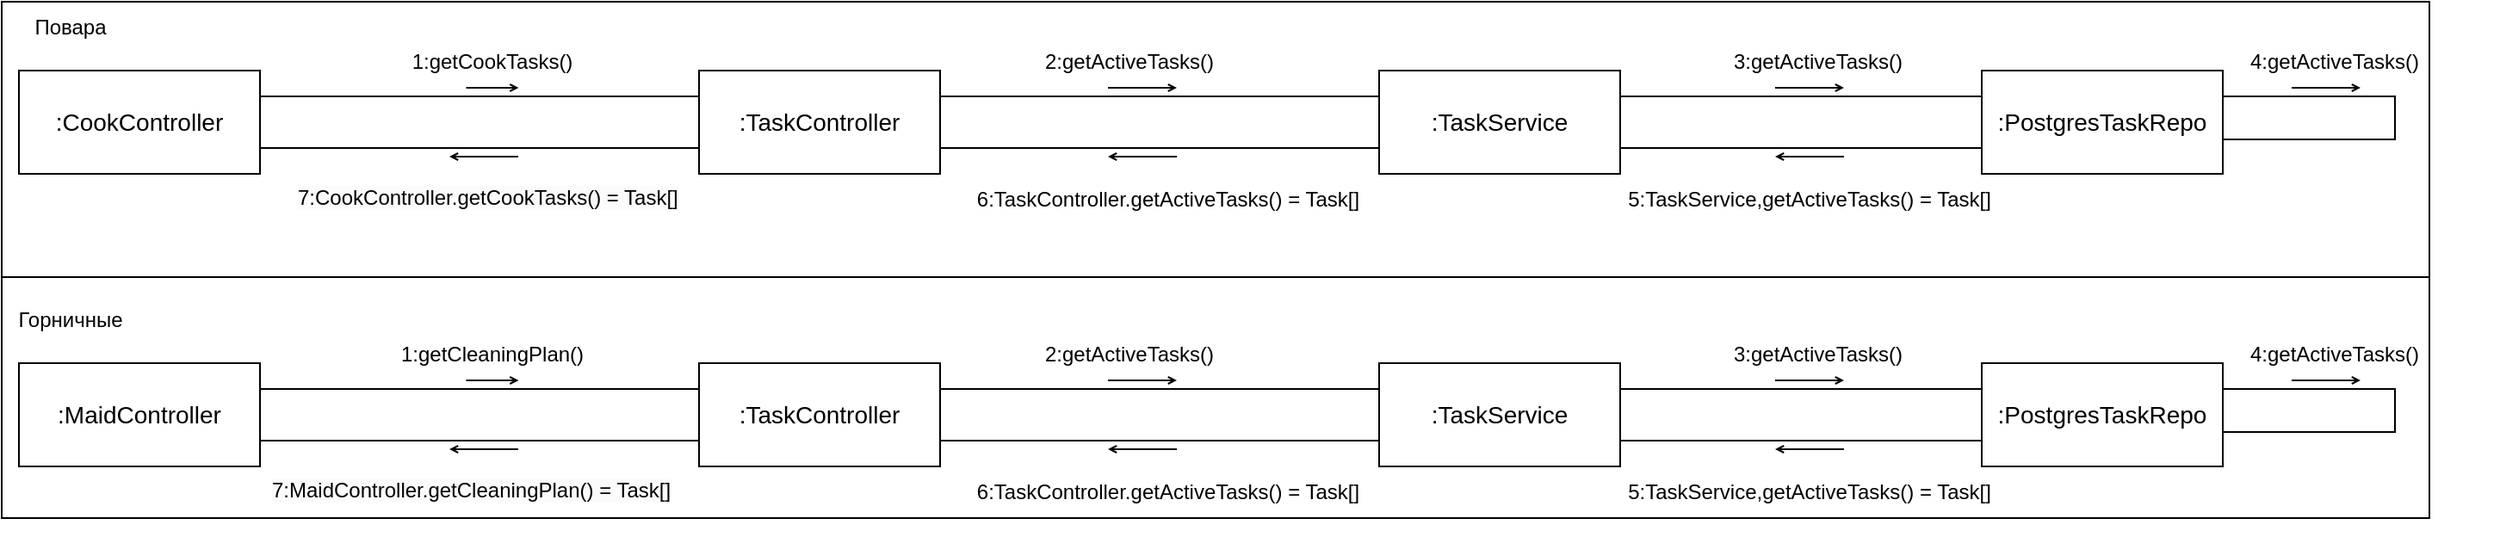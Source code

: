<mxfile version="22.1.5" type="device">
  <diagram name="Страница — 1" id="4zZFffurlrl-bASGn2sT">
    <mxGraphModel dx="2017" dy="1053" grid="1" gridSize="10" guides="1" tooltips="1" connect="1" arrows="1" fold="1" page="1" pageScale="1" pageWidth="3300" pageHeight="2339" math="0" shadow="0">
      <root>
        <mxCell id="0" />
        <mxCell id="1" parent="0" />
        <mxCell id="2JCTQVkfjINHfoPqzNRB-141" value="" style="rounded=0;whiteSpace=wrap;html=1;" vertex="1" parent="1">
          <mxGeometry x="120" y="920" width="1410" height="150" as="geometry" />
        </mxCell>
        <mxCell id="2JCTQVkfjINHfoPqzNRB-139" value="" style="rounded=0;whiteSpace=wrap;html=1;" vertex="1" parent="1">
          <mxGeometry x="120" y="770" width="1410" height="160" as="geometry" />
        </mxCell>
        <mxCell id="2JCTQVkfjINHfoPqzNRB-101" style="edgeStyle=orthogonalEdgeStyle;rounded=0;orthogonalLoop=1;jettySize=auto;html=1;exitX=1;exitY=0.25;exitDx=0;exitDy=0;entryX=0;entryY=0.25;entryDx=0;entryDy=0;endArrow=none;endFill=0;" edge="1" parent="1" source="2JCTQVkfjINHfoPqzNRB-1" target="2JCTQVkfjINHfoPqzNRB-2">
          <mxGeometry relative="1" as="geometry" />
        </mxCell>
        <mxCell id="2JCTQVkfjINHfoPqzNRB-1" value="&lt;font style=&quot;font-size: 14px;&quot;&gt;:CookController&lt;/font&gt;" style="rounded=0;whiteSpace=wrap;html=1;" vertex="1" parent="1">
          <mxGeometry x="130" y="810" width="140" height="60" as="geometry" />
        </mxCell>
        <mxCell id="2JCTQVkfjINHfoPqzNRB-92" style="edgeStyle=orthogonalEdgeStyle;rounded=0;orthogonalLoop=1;jettySize=auto;html=1;exitX=1;exitY=0.25;exitDx=0;exitDy=0;entryX=0;entryY=0.25;entryDx=0;entryDy=0;endArrow=none;endFill=0;" edge="1" parent="1" source="2JCTQVkfjINHfoPqzNRB-2" target="2JCTQVkfjINHfoPqzNRB-90">
          <mxGeometry relative="1" as="geometry" />
        </mxCell>
        <mxCell id="2JCTQVkfjINHfoPqzNRB-102" style="edgeStyle=orthogonalEdgeStyle;rounded=0;orthogonalLoop=1;jettySize=auto;html=1;exitX=0;exitY=0.75;exitDx=0;exitDy=0;entryX=1;entryY=0.75;entryDx=0;entryDy=0;endArrow=none;endFill=0;" edge="1" parent="1" source="2JCTQVkfjINHfoPqzNRB-2" target="2JCTQVkfjINHfoPqzNRB-1">
          <mxGeometry relative="1" as="geometry" />
        </mxCell>
        <mxCell id="2JCTQVkfjINHfoPqzNRB-103" style="edgeStyle=orthogonalEdgeStyle;rounded=0;orthogonalLoop=1;jettySize=auto;html=1;exitX=1;exitY=0.75;exitDx=0;exitDy=0;entryX=0;entryY=0.75;entryDx=0;entryDy=0;endArrow=none;endFill=0;" edge="1" parent="1" source="2JCTQVkfjINHfoPqzNRB-2" target="2JCTQVkfjINHfoPqzNRB-90">
          <mxGeometry relative="1" as="geometry" />
        </mxCell>
        <mxCell id="2JCTQVkfjINHfoPqzNRB-2" value="&lt;font style=&quot;font-size: 14px;&quot;&gt;:TaskController&lt;/font&gt;" style="rounded=0;whiteSpace=wrap;html=1;" vertex="1" parent="1">
          <mxGeometry x="525" y="810" width="140" height="60" as="geometry" />
        </mxCell>
        <mxCell id="2JCTQVkfjINHfoPqzNRB-12" value="" style="endArrow=open;html=1;rounded=0;strokeWidth=1;jumpSize=6;startSize=4;endSize=3;endFill=0;" edge="1" parent="1">
          <mxGeometry width="50" height="50" relative="1" as="geometry">
            <mxPoint x="389.76" y="820" as="sourcePoint" />
            <mxPoint x="420.24" y="820" as="targetPoint" />
          </mxGeometry>
        </mxCell>
        <mxCell id="2JCTQVkfjINHfoPqzNRB-17" value="1:getCookTasks()" style="text;html=1;strokeColor=none;fillColor=none;align=center;verticalAlign=middle;whiteSpace=wrap;rounded=0;" vertex="1" parent="1">
          <mxGeometry x="375" y="790" width="60" height="30" as="geometry" />
        </mxCell>
        <mxCell id="2JCTQVkfjINHfoPqzNRB-65" value="" style="endArrow=open;html=1;rounded=0;strokeWidth=1;jumpSize=6;startSize=4;endSize=3;endFill=0;" edge="1" parent="1">
          <mxGeometry width="50" height="50" relative="1" as="geometry">
            <mxPoint x="762.5" y="820" as="sourcePoint" />
            <mxPoint x="802.5" y="820" as="targetPoint" />
          </mxGeometry>
        </mxCell>
        <mxCell id="2JCTQVkfjINHfoPqzNRB-67" value="2:getActiveTasks()" style="text;html=1;strokeColor=none;fillColor=none;align=center;verticalAlign=middle;whiteSpace=wrap;rounded=0;" vertex="1" parent="1">
          <mxGeometry x="680" y="790" width="189.99" height="30" as="geometry" />
        </mxCell>
        <mxCell id="2JCTQVkfjINHfoPqzNRB-89" value="" style="endArrow=open;html=1;rounded=0;strokeWidth=1;jumpSize=6;startSize=4;endSize=3;endFill=0;" edge="1" parent="1">
          <mxGeometry width="50" height="50" relative="1" as="geometry">
            <mxPoint x="1150" y="820.0" as="sourcePoint" />
            <mxPoint x="1190" y="820.0" as="targetPoint" />
          </mxGeometry>
        </mxCell>
        <mxCell id="2JCTQVkfjINHfoPqzNRB-110" style="edgeStyle=orthogonalEdgeStyle;rounded=0;orthogonalLoop=1;jettySize=auto;html=1;exitX=1;exitY=0.25;exitDx=0;exitDy=0;entryX=0;entryY=0.25;entryDx=0;entryDy=0;endArrow=none;endFill=0;" edge="1" parent="1" source="2JCTQVkfjINHfoPqzNRB-90" target="2JCTQVkfjINHfoPqzNRB-108">
          <mxGeometry relative="1" as="geometry" />
        </mxCell>
        <mxCell id="2JCTQVkfjINHfoPqzNRB-90" value="&lt;font style=&quot;font-size: 14px;&quot;&gt;:TaskService&lt;/font&gt;" style="rounded=0;whiteSpace=wrap;html=1;" vertex="1" parent="1">
          <mxGeometry x="920" y="810" width="140" height="60" as="geometry" />
        </mxCell>
        <mxCell id="2JCTQVkfjINHfoPqzNRB-95" value="" style="endArrow=open;html=1;rounded=0;strokeWidth=1;jumpSize=6;startSize=4;endSize=3;endFill=0;" edge="1" parent="1">
          <mxGeometry width="50" height="50" relative="1" as="geometry">
            <mxPoint x="420" y="860" as="sourcePoint" />
            <mxPoint x="380" y="860" as="targetPoint" />
          </mxGeometry>
        </mxCell>
        <mxCell id="2JCTQVkfjINHfoPqzNRB-96" value="3:getActiveTasks()" style="text;html=1;strokeColor=none;fillColor=none;align=center;verticalAlign=middle;whiteSpace=wrap;rounded=0;" vertex="1" parent="1">
          <mxGeometry x="1080.01" y="790" width="189.99" height="30" as="geometry" />
        </mxCell>
        <mxCell id="2JCTQVkfjINHfoPqzNRB-97" value="6:TaskController.getActiveTasks() = Task[]" style="text;html=1;strokeColor=none;fillColor=none;align=center;verticalAlign=middle;whiteSpace=wrap;rounded=0;" vertex="1" parent="1">
          <mxGeometry x="680" y="870" width="235" height="30" as="geometry" />
        </mxCell>
        <mxCell id="2JCTQVkfjINHfoPqzNRB-99" value="&lt;span style=&quot;color: rgb(0, 0, 0); font-family: Helvetica; font-size: 12px; font-style: normal; font-variant-ligatures: normal; font-variant-caps: normal; font-weight: 400; letter-spacing: normal; orphans: 2; text-align: center; text-indent: 0px; text-transform: none; widows: 2; word-spacing: 0px; -webkit-text-stroke-width: 0px; background-color: rgb(251, 251, 251); text-decoration-thickness: initial; text-decoration-style: initial; text-decoration-color: initial; float: none; display: inline !important;&quot;&gt;7:CookController.getCookTasks() = Task[]&lt;/span&gt;" style="text;whiteSpace=wrap;html=1;" vertex="1" parent="1">
          <mxGeometry x="290" y="870" width="230" height="40" as="geometry" />
        </mxCell>
        <mxCell id="2JCTQVkfjINHfoPqzNRB-100" value="" style="endArrow=open;html=1;rounded=0;strokeWidth=1;jumpSize=6;startSize=4;endSize=3;endFill=0;" edge="1" parent="1">
          <mxGeometry width="50" height="50" relative="1" as="geometry">
            <mxPoint x="802.5" y="860" as="sourcePoint" />
            <mxPoint x="762.5" y="860" as="targetPoint" />
          </mxGeometry>
        </mxCell>
        <mxCell id="2JCTQVkfjINHfoPqzNRB-105" value="" style="endArrow=open;html=1;rounded=0;strokeWidth=1;jumpSize=6;startSize=4;endSize=3;endFill=0;" edge="1" parent="1">
          <mxGeometry width="50" height="50" relative="1" as="geometry">
            <mxPoint x="1190" y="860" as="sourcePoint" />
            <mxPoint x="1150" y="860" as="targetPoint" />
          </mxGeometry>
        </mxCell>
        <mxCell id="2JCTQVkfjINHfoPqzNRB-106" value="" style="endArrow=open;html=1;rounded=0;strokeWidth=1;jumpSize=6;startSize=4;endSize=3;endFill=0;" edge="1" parent="1">
          <mxGeometry width="50" height="50" relative="1" as="geometry">
            <mxPoint x="1450" y="820.0" as="sourcePoint" />
            <mxPoint x="1490" y="820.0" as="targetPoint" />
          </mxGeometry>
        </mxCell>
        <mxCell id="2JCTQVkfjINHfoPqzNRB-111" style="edgeStyle=orthogonalEdgeStyle;rounded=0;orthogonalLoop=1;jettySize=auto;html=1;exitX=0;exitY=0.75;exitDx=0;exitDy=0;entryX=1;entryY=0.75;entryDx=0;entryDy=0;endArrow=none;endFill=0;" edge="1" parent="1" source="2JCTQVkfjINHfoPqzNRB-108" target="2JCTQVkfjINHfoPqzNRB-90">
          <mxGeometry relative="1" as="geometry" />
        </mxCell>
        <mxCell id="2JCTQVkfjINHfoPqzNRB-108" value="&lt;font style=&quot;font-size: 14px;&quot;&gt;:PostgresTaskRepo&lt;/font&gt;" style="rounded=0;whiteSpace=wrap;html=1;" vertex="1" parent="1">
          <mxGeometry x="1270" y="810" width="140" height="60" as="geometry" />
        </mxCell>
        <mxCell id="2JCTQVkfjINHfoPqzNRB-112" value="5:TaskService,getActiveTasks() = Task[]" style="text;html=1;strokeColor=none;fillColor=none;align=center;verticalAlign=middle;whiteSpace=wrap;rounded=0;" vertex="1" parent="1">
          <mxGeometry x="1060" y="870" width="220" height="30" as="geometry" />
        </mxCell>
        <mxCell id="2JCTQVkfjINHfoPqzNRB-113" style="edgeStyle=orthogonalEdgeStyle;rounded=0;orthogonalLoop=1;jettySize=auto;html=1;exitX=1;exitY=0.25;exitDx=0;exitDy=0;entryX=1;entryY=0.667;entryDx=0;entryDy=0;entryPerimeter=0;endArrow=none;endFill=0;" edge="1" parent="1" source="2JCTQVkfjINHfoPqzNRB-108" target="2JCTQVkfjINHfoPqzNRB-108">
          <mxGeometry relative="1" as="geometry">
            <Array as="points">
              <mxPoint x="1510" y="825" />
              <mxPoint x="1510" y="850" />
            </Array>
          </mxGeometry>
        </mxCell>
        <mxCell id="2JCTQVkfjINHfoPqzNRB-114" value="4:getActiveTasks()" style="text;html=1;strokeColor=none;fillColor=none;align=center;verticalAlign=middle;whiteSpace=wrap;rounded=0;" vertex="1" parent="1">
          <mxGeometry x="1380" y="790" width="189.99" height="30" as="geometry" />
        </mxCell>
        <mxCell id="2JCTQVkfjINHfoPqzNRB-115" style="edgeStyle=orthogonalEdgeStyle;rounded=0;orthogonalLoop=1;jettySize=auto;html=1;exitX=1;exitY=0.25;exitDx=0;exitDy=0;entryX=0;entryY=0.25;entryDx=0;entryDy=0;endArrow=none;endFill=0;" edge="1" parent="1" source="2JCTQVkfjINHfoPqzNRB-116" target="2JCTQVkfjINHfoPqzNRB-120">
          <mxGeometry relative="1" as="geometry" />
        </mxCell>
        <mxCell id="2JCTQVkfjINHfoPqzNRB-116" value="&lt;font style=&quot;font-size: 14px;&quot;&gt;:MaidController&lt;/font&gt;" style="rounded=0;whiteSpace=wrap;html=1;" vertex="1" parent="1">
          <mxGeometry x="130" y="980" width="140" height="60" as="geometry" />
        </mxCell>
        <mxCell id="2JCTQVkfjINHfoPqzNRB-117" style="edgeStyle=orthogonalEdgeStyle;rounded=0;orthogonalLoop=1;jettySize=auto;html=1;exitX=1;exitY=0.25;exitDx=0;exitDy=0;entryX=0;entryY=0.25;entryDx=0;entryDy=0;endArrow=none;endFill=0;" edge="1" parent="1" source="2JCTQVkfjINHfoPqzNRB-120" target="2JCTQVkfjINHfoPqzNRB-127">
          <mxGeometry relative="1" as="geometry" />
        </mxCell>
        <mxCell id="2JCTQVkfjINHfoPqzNRB-118" style="edgeStyle=orthogonalEdgeStyle;rounded=0;orthogonalLoop=1;jettySize=auto;html=1;exitX=0;exitY=0.75;exitDx=0;exitDy=0;entryX=1;entryY=0.75;entryDx=0;entryDy=0;endArrow=none;endFill=0;" edge="1" parent="1" source="2JCTQVkfjINHfoPqzNRB-120" target="2JCTQVkfjINHfoPqzNRB-116">
          <mxGeometry relative="1" as="geometry" />
        </mxCell>
        <mxCell id="2JCTQVkfjINHfoPqzNRB-119" style="edgeStyle=orthogonalEdgeStyle;rounded=0;orthogonalLoop=1;jettySize=auto;html=1;exitX=1;exitY=0.75;exitDx=0;exitDy=0;entryX=0;entryY=0.75;entryDx=0;entryDy=0;endArrow=none;endFill=0;" edge="1" parent="1" source="2JCTQVkfjINHfoPqzNRB-120" target="2JCTQVkfjINHfoPqzNRB-127">
          <mxGeometry relative="1" as="geometry" />
        </mxCell>
        <mxCell id="2JCTQVkfjINHfoPqzNRB-120" value="&lt;font style=&quot;font-size: 14px;&quot;&gt;:TaskController&lt;/font&gt;" style="rounded=0;whiteSpace=wrap;html=1;" vertex="1" parent="1">
          <mxGeometry x="525" y="980" width="140" height="60" as="geometry" />
        </mxCell>
        <mxCell id="2JCTQVkfjINHfoPqzNRB-121" value="" style="endArrow=open;html=1;rounded=0;strokeWidth=1;jumpSize=6;startSize=4;endSize=3;endFill=0;" edge="1" parent="1">
          <mxGeometry width="50" height="50" relative="1" as="geometry">
            <mxPoint x="389.76" y="990" as="sourcePoint" />
            <mxPoint x="420.24" y="990" as="targetPoint" />
          </mxGeometry>
        </mxCell>
        <mxCell id="2JCTQVkfjINHfoPqzNRB-122" value="1:getCleaningPlan()" style="text;html=1;strokeColor=none;fillColor=none;align=center;verticalAlign=middle;whiteSpace=wrap;rounded=0;" vertex="1" parent="1">
          <mxGeometry x="375" y="960" width="60" height="30" as="geometry" />
        </mxCell>
        <mxCell id="2JCTQVkfjINHfoPqzNRB-123" value="" style="endArrow=open;html=1;rounded=0;strokeWidth=1;jumpSize=6;startSize=4;endSize=3;endFill=0;" edge="1" parent="1">
          <mxGeometry width="50" height="50" relative="1" as="geometry">
            <mxPoint x="762.5" y="990" as="sourcePoint" />
            <mxPoint x="802.5" y="990" as="targetPoint" />
          </mxGeometry>
        </mxCell>
        <mxCell id="2JCTQVkfjINHfoPqzNRB-124" value="2:getActiveTasks()" style="text;html=1;strokeColor=none;fillColor=none;align=center;verticalAlign=middle;whiteSpace=wrap;rounded=0;" vertex="1" parent="1">
          <mxGeometry x="680" y="960" width="189.99" height="30" as="geometry" />
        </mxCell>
        <mxCell id="2JCTQVkfjINHfoPqzNRB-125" value="" style="endArrow=open;html=1;rounded=0;strokeWidth=1;jumpSize=6;startSize=4;endSize=3;endFill=0;" edge="1" parent="1">
          <mxGeometry width="50" height="50" relative="1" as="geometry">
            <mxPoint x="1150" y="990" as="sourcePoint" />
            <mxPoint x="1190" y="990" as="targetPoint" />
          </mxGeometry>
        </mxCell>
        <mxCell id="2JCTQVkfjINHfoPqzNRB-126" style="edgeStyle=orthogonalEdgeStyle;rounded=0;orthogonalLoop=1;jettySize=auto;html=1;exitX=1;exitY=0.25;exitDx=0;exitDy=0;entryX=0;entryY=0.25;entryDx=0;entryDy=0;endArrow=none;endFill=0;" edge="1" parent="1" source="2JCTQVkfjINHfoPqzNRB-127" target="2JCTQVkfjINHfoPqzNRB-136">
          <mxGeometry relative="1" as="geometry" />
        </mxCell>
        <mxCell id="2JCTQVkfjINHfoPqzNRB-127" value="&lt;font style=&quot;font-size: 14px;&quot;&gt;:TaskService&lt;/font&gt;" style="rounded=0;whiteSpace=wrap;html=1;" vertex="1" parent="1">
          <mxGeometry x="920" y="980" width="140" height="60" as="geometry" />
        </mxCell>
        <mxCell id="2JCTQVkfjINHfoPqzNRB-128" value="" style="endArrow=open;html=1;rounded=0;strokeWidth=1;jumpSize=6;startSize=4;endSize=3;endFill=0;" edge="1" parent="1">
          <mxGeometry width="50" height="50" relative="1" as="geometry">
            <mxPoint x="420" y="1030" as="sourcePoint" />
            <mxPoint x="380" y="1030" as="targetPoint" />
          </mxGeometry>
        </mxCell>
        <mxCell id="2JCTQVkfjINHfoPqzNRB-129" value="3:getActiveTasks()" style="text;html=1;strokeColor=none;fillColor=none;align=center;verticalAlign=middle;whiteSpace=wrap;rounded=0;" vertex="1" parent="1">
          <mxGeometry x="1080.01" y="960" width="189.99" height="30" as="geometry" />
        </mxCell>
        <mxCell id="2JCTQVkfjINHfoPqzNRB-130" value="6:TaskController.getActiveTasks() = Task[]" style="text;html=1;strokeColor=none;fillColor=none;align=center;verticalAlign=middle;whiteSpace=wrap;rounded=0;" vertex="1" parent="1">
          <mxGeometry x="680" y="1040" width="235" height="30" as="geometry" />
        </mxCell>
        <mxCell id="2JCTQVkfjINHfoPqzNRB-131" value="&lt;span style=&quot;color: rgb(0, 0, 0); font-family: Helvetica; font-size: 12px; font-style: normal; font-variant-ligatures: normal; font-variant-caps: normal; font-weight: 400; letter-spacing: normal; orphans: 2; text-align: center; text-indent: 0px; text-transform: none; widows: 2; word-spacing: 0px; -webkit-text-stroke-width: 0px; background-color: rgb(251, 251, 251); text-decoration-thickness: initial; text-decoration-style: initial; text-decoration-color: initial; float: none; display: inline !important;&quot;&gt;7:MaidController.getCleaningPlan() = Task[]&lt;/span&gt;" style="text;whiteSpace=wrap;html=1;" vertex="1" parent="1">
          <mxGeometry x="275" y="1040" width="250" height="40" as="geometry" />
        </mxCell>
        <mxCell id="2JCTQVkfjINHfoPqzNRB-132" value="" style="endArrow=open;html=1;rounded=0;strokeWidth=1;jumpSize=6;startSize=4;endSize=3;endFill=0;" edge="1" parent="1">
          <mxGeometry width="50" height="50" relative="1" as="geometry">
            <mxPoint x="802.5" y="1030" as="sourcePoint" />
            <mxPoint x="762.5" y="1030" as="targetPoint" />
          </mxGeometry>
        </mxCell>
        <mxCell id="2JCTQVkfjINHfoPqzNRB-133" value="" style="endArrow=open;html=1;rounded=0;strokeWidth=1;jumpSize=6;startSize=4;endSize=3;endFill=0;" edge="1" parent="1">
          <mxGeometry width="50" height="50" relative="1" as="geometry">
            <mxPoint x="1190" y="1030" as="sourcePoint" />
            <mxPoint x="1150" y="1030" as="targetPoint" />
          </mxGeometry>
        </mxCell>
        <mxCell id="2JCTQVkfjINHfoPqzNRB-134" value="" style="endArrow=open;html=1;rounded=0;strokeWidth=1;jumpSize=6;startSize=4;endSize=3;endFill=0;" edge="1" parent="1">
          <mxGeometry width="50" height="50" relative="1" as="geometry">
            <mxPoint x="1450" y="990" as="sourcePoint" />
            <mxPoint x="1490" y="990" as="targetPoint" />
          </mxGeometry>
        </mxCell>
        <mxCell id="2JCTQVkfjINHfoPqzNRB-135" style="edgeStyle=orthogonalEdgeStyle;rounded=0;orthogonalLoop=1;jettySize=auto;html=1;exitX=0;exitY=0.75;exitDx=0;exitDy=0;entryX=1;entryY=0.75;entryDx=0;entryDy=0;endArrow=none;endFill=0;" edge="1" parent="1" source="2JCTQVkfjINHfoPqzNRB-136" target="2JCTQVkfjINHfoPqzNRB-127">
          <mxGeometry relative="1" as="geometry" />
        </mxCell>
        <mxCell id="2JCTQVkfjINHfoPqzNRB-136" value="&lt;font style=&quot;font-size: 14px;&quot;&gt;:PostgresTaskRepo&lt;/font&gt;" style="rounded=0;whiteSpace=wrap;html=1;" vertex="1" parent="1">
          <mxGeometry x="1270" y="980" width="140" height="60" as="geometry" />
        </mxCell>
        <mxCell id="2JCTQVkfjINHfoPqzNRB-137" value="5:TaskService,getActiveTasks() = Task[]" style="text;html=1;strokeColor=none;fillColor=none;align=center;verticalAlign=middle;whiteSpace=wrap;rounded=0;" vertex="1" parent="1">
          <mxGeometry x="1060" y="1040" width="220" height="30" as="geometry" />
        </mxCell>
        <mxCell id="2JCTQVkfjINHfoPqzNRB-138" style="edgeStyle=orthogonalEdgeStyle;rounded=0;orthogonalLoop=1;jettySize=auto;html=1;exitX=1;exitY=0.25;exitDx=0;exitDy=0;entryX=1;entryY=0.667;entryDx=0;entryDy=0;entryPerimeter=0;endArrow=none;endFill=0;" edge="1" parent="1" source="2JCTQVkfjINHfoPqzNRB-136" target="2JCTQVkfjINHfoPqzNRB-136">
          <mxGeometry relative="1" as="geometry">
            <Array as="points">
              <mxPoint x="1510" y="995" />
              <mxPoint x="1510" y="1020" />
            </Array>
          </mxGeometry>
        </mxCell>
        <mxCell id="2JCTQVkfjINHfoPqzNRB-140" value="4:getActiveTasks()" style="text;html=1;strokeColor=none;fillColor=none;align=center;verticalAlign=middle;whiteSpace=wrap;rounded=0;" vertex="1" parent="1">
          <mxGeometry x="1380" y="960" width="189.99" height="30" as="geometry" />
        </mxCell>
        <mxCell id="2JCTQVkfjINHfoPqzNRB-143" value="Повара" style="text;html=1;strokeColor=none;fillColor=none;align=center;verticalAlign=middle;whiteSpace=wrap;rounded=0;" vertex="1" parent="1">
          <mxGeometry x="130" y="770" width="60" height="30" as="geometry" />
        </mxCell>
        <mxCell id="2JCTQVkfjINHfoPqzNRB-144" value="Горничные" style="text;html=1;strokeColor=none;fillColor=none;align=center;verticalAlign=middle;whiteSpace=wrap;rounded=0;" vertex="1" parent="1">
          <mxGeometry x="130" y="940" width="60" height="30" as="geometry" />
        </mxCell>
      </root>
    </mxGraphModel>
  </diagram>
</mxfile>
